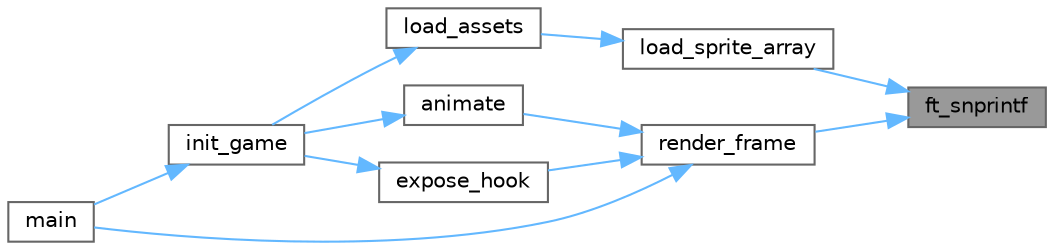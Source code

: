 digraph "ft_snprintf"
{
 // INTERACTIVE_SVG=YES
 // LATEX_PDF_SIZE
  bgcolor="transparent";
  edge [fontname=Helvetica,fontsize=10,labelfontname=Helvetica,labelfontsize=10];
  node [fontname=Helvetica,fontsize=10,shape=box,height=0.2,width=0.4];
  rankdir="RL";
  Node1 [id="Node000001",label="ft_snprintf",height=0.2,width=0.4,color="gray40", fillcolor="grey60", style="filled", fontcolor="black",tooltip="Custom implementation of snprintf for integer and string conversion."];
  Node1 -> Node2 [id="edge1_Node000001_Node000002",dir="back",color="steelblue1",style="solid",tooltip=" "];
  Node2 [id="Node000002",label="load_sprite_array",height=0.2,width=0.4,color="grey40", fillcolor="white", style="filled",URL="$assets_8c.html#a58894d992cdd0000d43051e417a0fe3c",tooltip="Loads a sequence of sprite frames from files."];
  Node2 -> Node3 [id="edge2_Node000002_Node000003",dir="back",color="steelblue1",style="solid",tooltip=" "];
  Node3 [id="Node000003",label="load_assets",height=0.2,width=0.4,color="grey40", fillcolor="white", style="filled",URL="$assets_8c.html#a3d86fc8628f8566faa7b64a654c72222",tooltip="Loads all game assets from files."];
  Node3 -> Node4 [id="edge3_Node000003_Node000004",dir="back",color="steelblue1",style="solid",tooltip=" "];
  Node4 [id="Node000004",label="init_game",height=0.2,width=0.4,color="grey40", fillcolor="white", style="filled",URL="$init_8c.html#a07af3347aa3856589df3f78056ef1cd1",tooltip="Main game initialization function."];
  Node4 -> Node5 [id="edge4_Node000004_Node000005",dir="back",color="steelblue1",style="solid",tooltip=" "];
  Node5 [id="Node000005",label="main",height=0.2,width=0.4,color="grey40", fillcolor="white", style="filled",URL="$main_8c.html#a3c04138a5bfe5d72780bb7e82a18e627",tooltip=" "];
  Node1 -> Node6 [id="edge5_Node000001_Node000006",dir="back",color="steelblue1",style="solid",tooltip=" "];
  Node6 [id="Node000006",label="render_frame",height=0.2,width=0.4,color="grey40", fillcolor="white", style="filled",URL="$render_8c.html#a1993af9d3ef98ee243dc29090916d5d0",tooltip=" "];
  Node6 -> Node7 [id="edge6_Node000006_Node000007",dir="back",color="steelblue1",style="solid",tooltip=" "];
  Node7 [id="Node000007",label="animate",height=0.2,width=0.4,color="grey40", fillcolor="white", style="filled",URL="$render_8c.html#a8b41ee619faf9a9da9790a60cfbb3ce0",tooltip="Handles game animation frames and state updates."];
  Node7 -> Node4 [id="edge7_Node000007_Node000004",dir="back",color="steelblue1",style="solid",tooltip=" "];
  Node6 -> Node8 [id="edge8_Node000006_Node000008",dir="back",color="steelblue1",style="solid",tooltip=" "];
  Node8 [id="Node000008",label="expose_hook",height=0.2,width=0.4,color="grey40", fillcolor="white", style="filled",URL="$render_8c.html#aa493c139c258ad4352b0c57df45ceb92",tooltip="Handles window expose events."];
  Node8 -> Node4 [id="edge9_Node000008_Node000004",dir="back",color="steelblue1",style="solid",tooltip=" "];
  Node6 -> Node5 [id="edge10_Node000006_Node000005",dir="back",color="steelblue1",style="solid",tooltip=" "];
}

